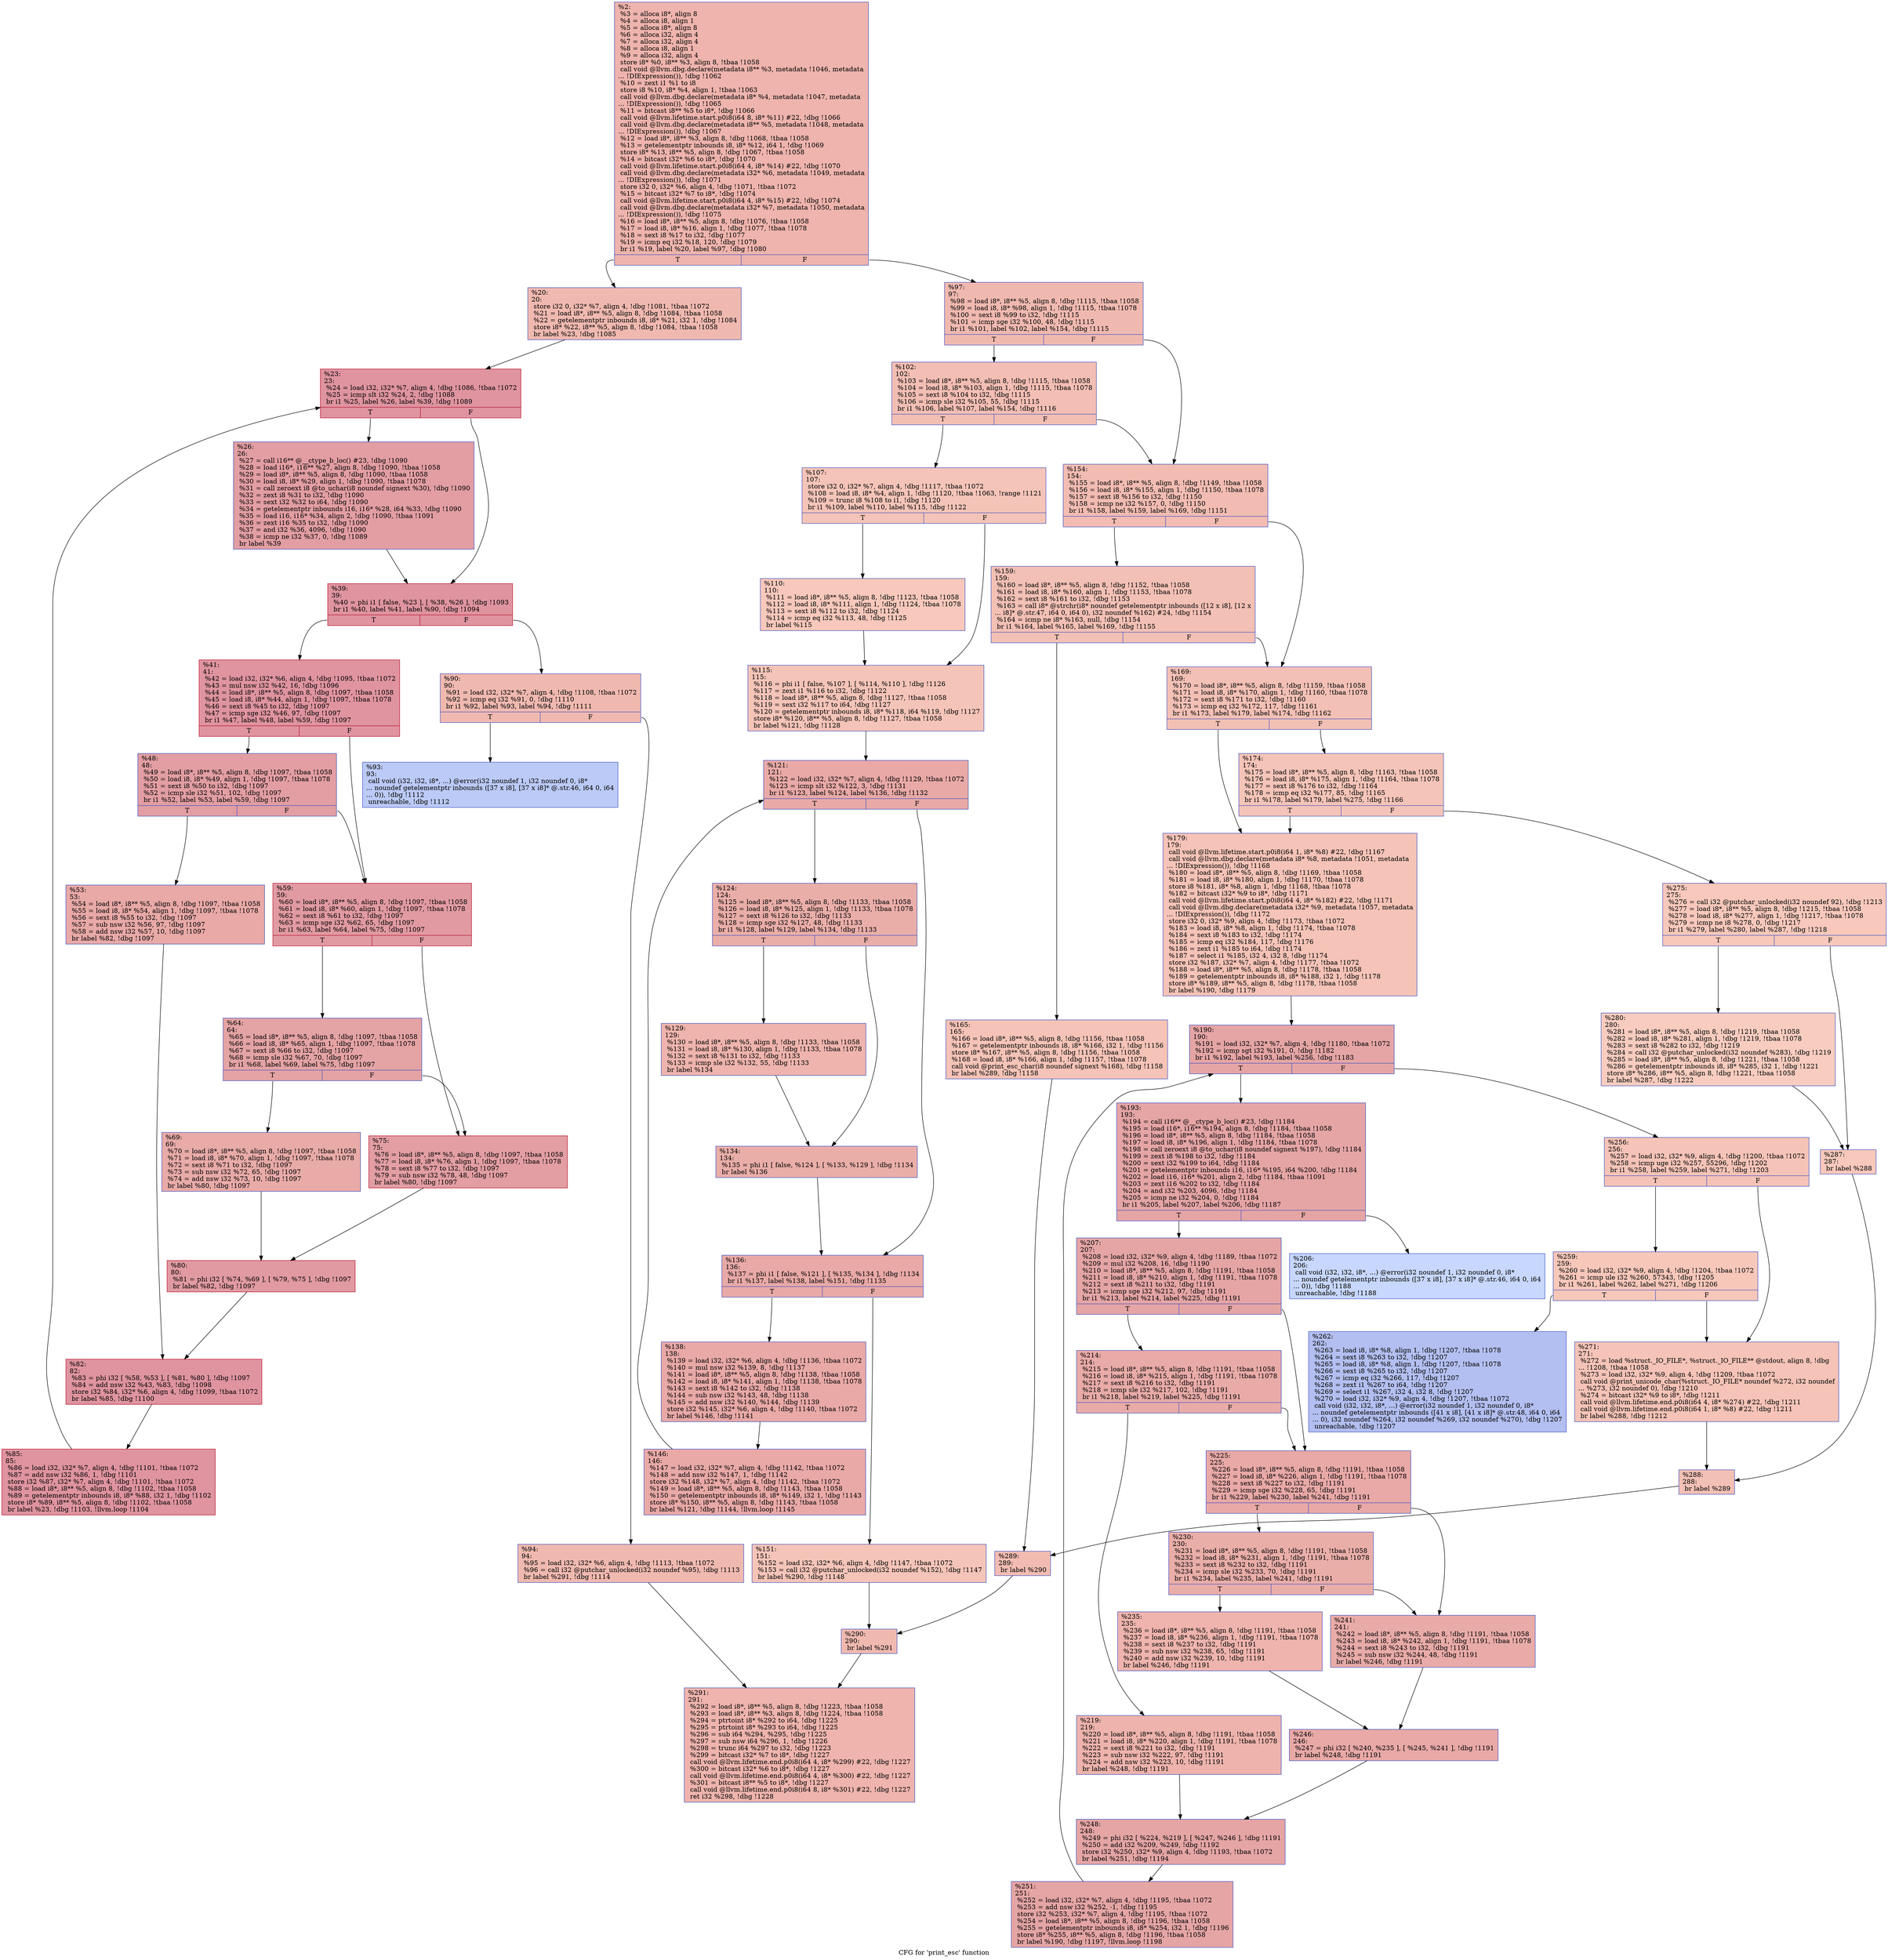 digraph "CFG for 'print_esc' function" {
	label="CFG for 'print_esc' function";

	Node0x1a0f3a0 [shape=record,color="#3d50c3ff", style=filled, fillcolor="#d8564670",label="{%2:\l  %3 = alloca i8*, align 8\l  %4 = alloca i8, align 1\l  %5 = alloca i8*, align 8\l  %6 = alloca i32, align 4\l  %7 = alloca i32, align 4\l  %8 = alloca i8, align 1\l  %9 = alloca i32, align 4\l  store i8* %0, i8** %3, align 8, !tbaa !1058\l  call void @llvm.dbg.declare(metadata i8** %3, metadata !1046, metadata\l... !DIExpression()), !dbg !1062\l  %10 = zext i1 %1 to i8\l  store i8 %10, i8* %4, align 1, !tbaa !1063\l  call void @llvm.dbg.declare(metadata i8* %4, metadata !1047, metadata\l... !DIExpression()), !dbg !1065\l  %11 = bitcast i8** %5 to i8*, !dbg !1066\l  call void @llvm.lifetime.start.p0i8(i64 8, i8* %11) #22, !dbg !1066\l  call void @llvm.dbg.declare(metadata i8** %5, metadata !1048, metadata\l... !DIExpression()), !dbg !1067\l  %12 = load i8*, i8** %3, align 8, !dbg !1068, !tbaa !1058\l  %13 = getelementptr inbounds i8, i8* %12, i64 1, !dbg !1069\l  store i8* %13, i8** %5, align 8, !dbg !1067, !tbaa !1058\l  %14 = bitcast i32* %6 to i8*, !dbg !1070\l  call void @llvm.lifetime.start.p0i8(i64 4, i8* %14) #22, !dbg !1070\l  call void @llvm.dbg.declare(metadata i32* %6, metadata !1049, metadata\l... !DIExpression()), !dbg !1071\l  store i32 0, i32* %6, align 4, !dbg !1071, !tbaa !1072\l  %15 = bitcast i32* %7 to i8*, !dbg !1074\l  call void @llvm.lifetime.start.p0i8(i64 4, i8* %15) #22, !dbg !1074\l  call void @llvm.dbg.declare(metadata i32* %7, metadata !1050, metadata\l... !DIExpression()), !dbg !1075\l  %16 = load i8*, i8** %5, align 8, !dbg !1076, !tbaa !1058\l  %17 = load i8, i8* %16, align 1, !dbg !1077, !tbaa !1078\l  %18 = sext i8 %17 to i32, !dbg !1077\l  %19 = icmp eq i32 %18, 120, !dbg !1079\l  br i1 %19, label %20, label %97, !dbg !1080\l|{<s0>T|<s1>F}}"];
	Node0x1a0f3a0:s0 -> Node0x1a0f920;
	Node0x1a0f3a0:s1 -> Node0x1a0fe70;
	Node0x1a0f920 [shape=record,color="#3d50c3ff", style=filled, fillcolor="#de614d70",label="{%20:\l20:                                               \l  store i32 0, i32* %7, align 4, !dbg !1081, !tbaa !1072\l  %21 = load i8*, i8** %5, align 8, !dbg !1084, !tbaa !1058\l  %22 = getelementptr inbounds i8, i8* %21, i32 1, !dbg !1084\l  store i8* %22, i8** %5, align 8, !dbg !1084, !tbaa !1058\l  br label %23, !dbg !1085\l}"];
	Node0x1a0f920 -> Node0x1a0f970;
	Node0x1a0f970 [shape=record,color="#b70d28ff", style=filled, fillcolor="#b70d2870",label="{%23:\l23:                                               \l  %24 = load i32, i32* %7, align 4, !dbg !1086, !tbaa !1072\l  %25 = icmp slt i32 %24, 2, !dbg !1088\l  br i1 %25, label %26, label %39, !dbg !1089\l|{<s0>T|<s1>F}}"];
	Node0x1a0f970:s0 -> Node0x1a0f9c0;
	Node0x1a0f970:s1 -> Node0x1a0fa10;
	Node0x1a0f9c0 [shape=record,color="#3d50c3ff", style=filled, fillcolor="#be242e70",label="{%26:\l26:                                               \l  %27 = call i16** @__ctype_b_loc() #23, !dbg !1090\l  %28 = load i16*, i16** %27, align 8, !dbg !1090, !tbaa !1058\l  %29 = load i8*, i8** %5, align 8, !dbg !1090, !tbaa !1058\l  %30 = load i8, i8* %29, align 1, !dbg !1090, !tbaa !1078\l  %31 = call zeroext i8 @to_uchar(i8 noundef signext %30), !dbg !1090\l  %32 = zext i8 %31 to i32, !dbg !1090\l  %33 = sext i32 %32 to i64, !dbg !1090\l  %34 = getelementptr inbounds i16, i16* %28, i64 %33, !dbg !1090\l  %35 = load i16, i16* %34, align 2, !dbg !1090, !tbaa !1091\l  %36 = zext i16 %35 to i32, !dbg !1090\l  %37 = and i32 %36, 4096, !dbg !1090\l  %38 = icmp ne i32 %37, 0, !dbg !1089\l  br label %39\l}"];
	Node0x1a0f9c0 -> Node0x1a0fa10;
	Node0x1a0fa10 [shape=record,color="#b70d28ff", style=filled, fillcolor="#b70d2870",label="{%39:\l39:                                               \l  %40 = phi i1 [ false, %23 ], [ %38, %26 ], !dbg !1093\l  br i1 %40, label %41, label %90, !dbg !1094\l|{<s0>T|<s1>F}}"];
	Node0x1a0fa10:s0 -> Node0x1a0fa60;
	Node0x1a0fa10:s1 -> Node0x1a0fd80;
	Node0x1a0fa60 [shape=record,color="#b70d28ff", style=filled, fillcolor="#b70d2870",label="{%41:\l41:                                               \l  %42 = load i32, i32* %6, align 4, !dbg !1095, !tbaa !1072\l  %43 = mul nsw i32 %42, 16, !dbg !1096\l  %44 = load i8*, i8** %5, align 8, !dbg !1097, !tbaa !1058\l  %45 = load i8, i8* %44, align 1, !dbg !1097, !tbaa !1078\l  %46 = sext i8 %45 to i32, !dbg !1097\l  %47 = icmp sge i32 %46, 97, !dbg !1097\l  br i1 %47, label %48, label %59, !dbg !1097\l|{<s0>T|<s1>F}}"];
	Node0x1a0fa60:s0 -> Node0x1a0fab0;
	Node0x1a0fa60:s1 -> Node0x1a0fb50;
	Node0x1a0fab0 [shape=record,color="#3d50c3ff", style=filled, fillcolor="#be242e70",label="{%48:\l48:                                               \l  %49 = load i8*, i8** %5, align 8, !dbg !1097, !tbaa !1058\l  %50 = load i8, i8* %49, align 1, !dbg !1097, !tbaa !1078\l  %51 = sext i8 %50 to i32, !dbg !1097\l  %52 = icmp sle i32 %51, 102, !dbg !1097\l  br i1 %52, label %53, label %59, !dbg !1097\l|{<s0>T|<s1>F}}"];
	Node0x1a0fab0:s0 -> Node0x1a0fb00;
	Node0x1a0fab0:s1 -> Node0x1a0fb50;
	Node0x1a0fb00 [shape=record,color="#3d50c3ff", style=filled, fillcolor="#ca3b3770",label="{%53:\l53:                                               \l  %54 = load i8*, i8** %5, align 8, !dbg !1097, !tbaa !1058\l  %55 = load i8, i8* %54, align 1, !dbg !1097, !tbaa !1078\l  %56 = sext i8 %55 to i32, !dbg !1097\l  %57 = sub nsw i32 %56, 97, !dbg !1097\l  %58 = add nsw i32 %57, 10, !dbg !1097\l  br label %82, !dbg !1097\l}"];
	Node0x1a0fb00 -> Node0x1a0fce0;
	Node0x1a0fb50 [shape=record,color="#b70d28ff", style=filled, fillcolor="#bb1b2c70",label="{%59:\l59:                                               \l  %60 = load i8*, i8** %5, align 8, !dbg !1097, !tbaa !1058\l  %61 = load i8, i8* %60, align 1, !dbg !1097, !tbaa !1078\l  %62 = sext i8 %61 to i32, !dbg !1097\l  %63 = icmp sge i32 %62, 65, !dbg !1097\l  br i1 %63, label %64, label %75, !dbg !1097\l|{<s0>T|<s1>F}}"];
	Node0x1a0fb50:s0 -> Node0x1a0fba0;
	Node0x1a0fb50:s1 -> Node0x1a0fc40;
	Node0x1a0fba0 [shape=record,color="#3d50c3ff", style=filled, fillcolor="#c32e3170",label="{%64:\l64:                                               \l  %65 = load i8*, i8** %5, align 8, !dbg !1097, !tbaa !1058\l  %66 = load i8, i8* %65, align 1, !dbg !1097, !tbaa !1078\l  %67 = sext i8 %66 to i32, !dbg !1097\l  %68 = icmp sle i32 %67, 70, !dbg !1097\l  br i1 %68, label %69, label %75, !dbg !1097\l|{<s0>T|<s1>F}}"];
	Node0x1a0fba0:s0 -> Node0x1a0fbf0;
	Node0x1a0fba0:s1 -> Node0x1a0fc40;
	Node0x1a0fbf0 [shape=record,color="#3d50c3ff", style=filled, fillcolor="#cc403a70",label="{%69:\l69:                                               \l  %70 = load i8*, i8** %5, align 8, !dbg !1097, !tbaa !1058\l  %71 = load i8, i8* %70, align 1, !dbg !1097, !tbaa !1078\l  %72 = sext i8 %71 to i32, !dbg !1097\l  %73 = sub nsw i32 %72, 65, !dbg !1097\l  %74 = add nsw i32 %73, 10, !dbg !1097\l  br label %80, !dbg !1097\l}"];
	Node0x1a0fbf0 -> Node0x1a0fc90;
	Node0x1a0fc40 [shape=record,color="#b70d28ff", style=filled, fillcolor="#be242e70",label="{%75:\l75:                                               \l  %76 = load i8*, i8** %5, align 8, !dbg !1097, !tbaa !1058\l  %77 = load i8, i8* %76, align 1, !dbg !1097, !tbaa !1078\l  %78 = sext i8 %77 to i32, !dbg !1097\l  %79 = sub nsw i32 %78, 48, !dbg !1097\l  br label %80, !dbg !1097\l}"];
	Node0x1a0fc40 -> Node0x1a0fc90;
	Node0x1a0fc90 [shape=record,color="#b70d28ff", style=filled, fillcolor="#bb1b2c70",label="{%80:\l80:                                               \l  %81 = phi i32 [ %74, %69 ], [ %79, %75 ], !dbg !1097\l  br label %82, !dbg !1097\l}"];
	Node0x1a0fc90 -> Node0x1a0fce0;
	Node0x1a0fce0 [shape=record,color="#b70d28ff", style=filled, fillcolor="#b70d2870",label="{%82:\l82:                                               \l  %83 = phi i32 [ %58, %53 ], [ %81, %80 ], !dbg !1097\l  %84 = add nsw i32 %43, %83, !dbg !1098\l  store i32 %84, i32* %6, align 4, !dbg !1099, !tbaa !1072\l  br label %85, !dbg !1100\l}"];
	Node0x1a0fce0 -> Node0x1a0fd30;
	Node0x1a0fd30 [shape=record,color="#b70d28ff", style=filled, fillcolor="#b70d2870",label="{%85:\l85:                                               \l  %86 = load i32, i32* %7, align 4, !dbg !1101, !tbaa !1072\l  %87 = add nsw i32 %86, 1, !dbg !1101\l  store i32 %87, i32* %7, align 4, !dbg !1101, !tbaa !1072\l  %88 = load i8*, i8** %5, align 8, !dbg !1102, !tbaa !1058\l  %89 = getelementptr inbounds i8, i8* %88, i32 1, !dbg !1102\l  store i8* %89, i8** %5, align 8, !dbg !1102, !tbaa !1058\l  br label %23, !dbg !1103, !llvm.loop !1104\l}"];
	Node0x1a0fd30 -> Node0x1a0f970;
	Node0x1a0fd80 [shape=record,color="#3d50c3ff", style=filled, fillcolor="#de614d70",label="{%90:\l90:                                               \l  %91 = load i32, i32* %7, align 4, !dbg !1108, !tbaa !1072\l  %92 = icmp eq i32 %91, 0, !dbg !1110\l  br i1 %92, label %93, label %94, !dbg !1111\l|{<s0>T|<s1>F}}"];
	Node0x1a0fd80:s0 -> Node0x1a0fdd0;
	Node0x1a0fd80:s1 -> Node0x1a0fe20;
	Node0x1a0fdd0 [shape=record,color="#3d50c3ff", style=filled, fillcolor="#6687ed70",label="{%93:\l93:                                               \l  call void (i32, i32, i8*, ...) @error(i32 noundef 1, i32 noundef 0, i8*\l... noundef getelementptr inbounds ([37 x i8], [37 x i8]* @.str.46, i64 0, i64\l... 0)), !dbg !1112\l  unreachable, !dbg !1112\l}"];
	Node0x1a0fe20 [shape=record,color="#3d50c3ff", style=filled, fillcolor="#de614d70",label="{%94:\l94:                                               \l  %95 = load i32, i32* %6, align 4, !dbg !1113, !tbaa !1072\l  %96 = call i32 @putchar_unlocked(i32 noundef %95), !dbg !1113\l  br label %291, !dbg !1114\l}"];
	Node0x1a0fe20 -> Node0x1a10b90;
	Node0x1a0fe70 [shape=record,color="#3d50c3ff", style=filled, fillcolor="#de614d70",label="{%97:\l97:                                               \l  %98 = load i8*, i8** %5, align 8, !dbg !1115, !tbaa !1058\l  %99 = load i8, i8* %98, align 1, !dbg !1115, !tbaa !1078\l  %100 = sext i8 %99 to i32, !dbg !1115\l  %101 = icmp sge i32 %100, 48, !dbg !1115\l  br i1 %101, label %102, label %154, !dbg !1115\l|{<s0>T|<s1>F}}"];
	Node0x1a0fe70:s0 -> Node0x1a0fec0;
	Node0x1a0fe70:s1 -> Node0x1a10280;
	Node0x1a0fec0 [shape=record,color="#3d50c3ff", style=filled, fillcolor="#e36c5570",label="{%102:\l102:                                              \l  %103 = load i8*, i8** %5, align 8, !dbg !1115, !tbaa !1058\l  %104 = load i8, i8* %103, align 1, !dbg !1115, !tbaa !1078\l  %105 = sext i8 %104 to i32, !dbg !1115\l  %106 = icmp sle i32 %105, 55, !dbg !1115\l  br i1 %106, label %107, label %154, !dbg !1116\l|{<s0>T|<s1>F}}"];
	Node0x1a0fec0:s0 -> Node0x1a0ff10;
	Node0x1a0fec0:s1 -> Node0x1a10280;
	Node0x1a0ff10 [shape=record,color="#3d50c3ff", style=filled, fillcolor="#e97a5f70",label="{%107:\l107:                                              \l  store i32 0, i32* %7, align 4, !dbg !1117, !tbaa !1072\l  %108 = load i8, i8* %4, align 1, !dbg !1120, !tbaa !1063, !range !1121\l  %109 = trunc i8 %108 to i1, !dbg !1120\l  br i1 %109, label %110, label %115, !dbg !1122\l|{<s0>T|<s1>F}}"];
	Node0x1a0ff10:s0 -> Node0x1a0ff60;
	Node0x1a0ff10:s1 -> Node0x1a0ffb0;
	Node0x1a0ff60 [shape=record,color="#3d50c3ff", style=filled, fillcolor="#ed836670",label="{%110:\l110:                                              \l  %111 = load i8*, i8** %5, align 8, !dbg !1123, !tbaa !1058\l  %112 = load i8, i8* %111, align 1, !dbg !1124, !tbaa !1078\l  %113 = sext i8 %112 to i32, !dbg !1124\l  %114 = icmp eq i32 %113, 48, !dbg !1125\l  br label %115\l}"];
	Node0x1a0ff60 -> Node0x1a0ffb0;
	Node0x1a0ffb0 [shape=record,color="#3d50c3ff", style=filled, fillcolor="#e97a5f70",label="{%115:\l115:                                              \l  %116 = phi i1 [ false, %107 ], [ %114, %110 ], !dbg !1126\l  %117 = zext i1 %116 to i32, !dbg !1122\l  %118 = load i8*, i8** %5, align 8, !dbg !1127, !tbaa !1058\l  %119 = sext i32 %117 to i64, !dbg !1127\l  %120 = getelementptr inbounds i8, i8* %118, i64 %119, !dbg !1127\l  store i8* %120, i8** %5, align 8, !dbg !1127, !tbaa !1058\l  br label %121, !dbg !1128\l}"];
	Node0x1a0ffb0 -> Node0x1a10000;
	Node0x1a10000 [shape=record,color="#3d50c3ff", style=filled, fillcolor="#ca3b3770",label="{%121:\l121:                                              \l  %122 = load i32, i32* %7, align 4, !dbg !1129, !tbaa !1072\l  %123 = icmp slt i32 %122, 3, !dbg !1131\l  br i1 %123, label %124, label %136, !dbg !1132\l|{<s0>T|<s1>F}}"];
	Node0x1a10000:s0 -> Node0x1a10050;
	Node0x1a10000:s1 -> Node0x1a10140;
	Node0x1a10050 [shape=record,color="#3d50c3ff", style=filled, fillcolor="#d0473d70",label="{%124:\l124:                                              \l  %125 = load i8*, i8** %5, align 8, !dbg !1133, !tbaa !1058\l  %126 = load i8, i8* %125, align 1, !dbg !1133, !tbaa !1078\l  %127 = sext i8 %126 to i32, !dbg !1133\l  %128 = icmp sge i32 %127, 48, !dbg !1133\l  br i1 %128, label %129, label %134, !dbg !1133\l|{<s0>T|<s1>F}}"];
	Node0x1a10050:s0 -> Node0x1a100a0;
	Node0x1a10050:s1 -> Node0x1a100f0;
	Node0x1a100a0 [shape=record,color="#3d50c3ff", style=filled, fillcolor="#d8564670",label="{%129:\l129:                                              \l  %130 = load i8*, i8** %5, align 8, !dbg !1133, !tbaa !1058\l  %131 = load i8, i8* %130, align 1, !dbg !1133, !tbaa !1078\l  %132 = sext i8 %131 to i32, !dbg !1133\l  %133 = icmp sle i32 %132, 55, !dbg !1133\l  br label %134\l}"];
	Node0x1a100a0 -> Node0x1a100f0;
	Node0x1a100f0 [shape=record,color="#3d50c3ff", style=filled, fillcolor="#d0473d70",label="{%134:\l134:                                              \l  %135 = phi i1 [ false, %124 ], [ %133, %129 ], !dbg !1134\l  br label %136\l}"];
	Node0x1a100f0 -> Node0x1a10140;
	Node0x1a10140 [shape=record,color="#3d50c3ff", style=filled, fillcolor="#ca3b3770",label="{%136:\l136:                                              \l  %137 = phi i1 [ false, %121 ], [ %135, %134 ], !dbg !1134\l  br i1 %137, label %138, label %151, !dbg !1135\l|{<s0>T|<s1>F}}"];
	Node0x1a10140:s0 -> Node0x1a10190;
	Node0x1a10140:s1 -> Node0x1a10230;
	Node0x1a10190 [shape=record,color="#3d50c3ff", style=filled, fillcolor="#ca3b3770",label="{%138:\l138:                                              \l  %139 = load i32, i32* %6, align 4, !dbg !1136, !tbaa !1072\l  %140 = mul nsw i32 %139, 8, !dbg !1137\l  %141 = load i8*, i8** %5, align 8, !dbg !1138, !tbaa !1058\l  %142 = load i8, i8* %141, align 1, !dbg !1138, !tbaa !1078\l  %143 = sext i8 %142 to i32, !dbg !1138\l  %144 = sub nsw i32 %143, 48, !dbg !1138\l  %145 = add nsw i32 %140, %144, !dbg !1139\l  store i32 %145, i32* %6, align 4, !dbg !1140, !tbaa !1072\l  br label %146, !dbg !1141\l}"];
	Node0x1a10190 -> Node0x1a101e0;
	Node0x1a101e0 [shape=record,color="#3d50c3ff", style=filled, fillcolor="#ca3b3770",label="{%146:\l146:                                              \l  %147 = load i32, i32* %7, align 4, !dbg !1142, !tbaa !1072\l  %148 = add nsw i32 %147, 1, !dbg !1142\l  store i32 %148, i32* %7, align 4, !dbg !1142, !tbaa !1072\l  %149 = load i8*, i8** %5, align 8, !dbg !1143, !tbaa !1058\l  %150 = getelementptr inbounds i8, i8* %149, i32 1, !dbg !1143\l  store i8* %150, i8** %5, align 8, !dbg !1143, !tbaa !1058\l  br label %121, !dbg !1144, !llvm.loop !1145\l}"];
	Node0x1a101e0 -> Node0x1a10000;
	Node0x1a10230 [shape=record,color="#3d50c3ff", style=filled, fillcolor="#e97a5f70",label="{%151:\l151:                                              \l  %152 = load i32, i32* %6, align 4, !dbg !1147, !tbaa !1072\l  %153 = call i32 @putchar_unlocked(i32 noundef %152), !dbg !1147\l  br label %290, !dbg !1148\l}"];
	Node0x1a10230 -> Node0x1a10b40;
	Node0x1a10280 [shape=record,color="#3d50c3ff", style=filled, fillcolor="#e1675170",label="{%154:\l154:                                              \l  %155 = load i8*, i8** %5, align 8, !dbg !1149, !tbaa !1058\l  %156 = load i8, i8* %155, align 1, !dbg !1150, !tbaa !1078\l  %157 = sext i8 %156 to i32, !dbg !1150\l  %158 = icmp ne i32 %157, 0, !dbg !1150\l  br i1 %158, label %159, label %169, !dbg !1151\l|{<s0>T|<s1>F}}"];
	Node0x1a10280:s0 -> Node0x1a102d0;
	Node0x1a10280:s1 -> Node0x1a10370;
	Node0x1a102d0 [shape=record,color="#3d50c3ff", style=filled, fillcolor="#e5705870",label="{%159:\l159:                                              \l  %160 = load i8*, i8** %5, align 8, !dbg !1152, !tbaa !1058\l  %161 = load i8, i8* %160, align 1, !dbg !1153, !tbaa !1078\l  %162 = sext i8 %161 to i32, !dbg !1153\l  %163 = call i8* @strchr(i8* noundef getelementptr inbounds ([12 x i8], [12 x\l... i8]* @.str.47, i64 0, i64 0), i32 noundef %162) #24, !dbg !1154\l  %164 = icmp ne i8* %163, null, !dbg !1154\l  br i1 %164, label %165, label %169, !dbg !1155\l|{<s0>T|<s1>F}}"];
	Node0x1a102d0:s0 -> Node0x1a10320;
	Node0x1a102d0:s1 -> Node0x1a10370;
	Node0x1a10320 [shape=record,color="#3d50c3ff", style=filled, fillcolor="#e8765c70",label="{%165:\l165:                                              \l  %166 = load i8*, i8** %5, align 8, !dbg !1156, !tbaa !1058\l  %167 = getelementptr inbounds i8, i8* %166, i32 1, !dbg !1156\l  store i8* %167, i8** %5, align 8, !dbg !1156, !tbaa !1058\l  %168 = load i8, i8* %166, align 1, !dbg !1157, !tbaa !1078\l  call void @print_esc_char(i8 noundef signext %168), !dbg !1158\l  br label %289, !dbg !1158\l}"];
	Node0x1a10320 -> Node0x1a10af0;
	Node0x1a10370 [shape=record,color="#3d50c3ff", style=filled, fillcolor="#e5705870",label="{%169:\l169:                                              \l  %170 = load i8*, i8** %5, align 8, !dbg !1159, !tbaa !1058\l  %171 = load i8, i8* %170, align 1, !dbg !1160, !tbaa !1078\l  %172 = sext i8 %171 to i32, !dbg !1160\l  %173 = icmp eq i32 %172, 117, !dbg !1161\l  br i1 %173, label %179, label %174, !dbg !1162\l|{<s0>T|<s1>F}}"];
	Node0x1a10370:s0 -> Node0x1a10410;
	Node0x1a10370:s1 -> Node0x1a103c0;
	Node0x1a103c0 [shape=record,color="#3d50c3ff", style=filled, fillcolor="#e97a5f70",label="{%174:\l174:                                              \l  %175 = load i8*, i8** %5, align 8, !dbg !1163, !tbaa !1058\l  %176 = load i8, i8* %175, align 1, !dbg !1164, !tbaa !1078\l  %177 = sext i8 %176 to i32, !dbg !1164\l  %178 = icmp eq i32 %177, 85, !dbg !1165\l  br i1 %178, label %179, label %275, !dbg !1166\l|{<s0>T|<s1>F}}"];
	Node0x1a103c0:s0 -> Node0x1a10410;
	Node0x1a103c0:s1 -> Node0x1a109b0;
	Node0x1a10410 [shape=record,color="#3d50c3ff", style=filled, fillcolor="#e8765c70",label="{%179:\l179:                                              \l  call void @llvm.lifetime.start.p0i8(i64 1, i8* %8) #22, !dbg !1167\l  call void @llvm.dbg.declare(metadata i8* %8, metadata !1051, metadata\l... !DIExpression()), !dbg !1168\l  %180 = load i8*, i8** %5, align 8, !dbg !1169, !tbaa !1058\l  %181 = load i8, i8* %180, align 1, !dbg !1170, !tbaa !1078\l  store i8 %181, i8* %8, align 1, !dbg !1168, !tbaa !1078\l  %182 = bitcast i32* %9 to i8*, !dbg !1171\l  call void @llvm.lifetime.start.p0i8(i64 4, i8* %182) #22, !dbg !1171\l  call void @llvm.dbg.declare(metadata i32* %9, metadata !1057, metadata\l... !DIExpression()), !dbg !1172\l  store i32 0, i32* %9, align 4, !dbg !1173, !tbaa !1072\l  %183 = load i8, i8* %8, align 1, !dbg !1174, !tbaa !1078\l  %184 = sext i8 %183 to i32, !dbg !1174\l  %185 = icmp eq i32 %184, 117, !dbg !1176\l  %186 = zext i1 %185 to i64, !dbg !1174\l  %187 = select i1 %185, i32 4, i32 8, !dbg !1174\l  store i32 %187, i32* %7, align 4, !dbg !1177, !tbaa !1072\l  %188 = load i8*, i8** %5, align 8, !dbg !1178, !tbaa !1058\l  %189 = getelementptr inbounds i8, i8* %188, i32 1, !dbg !1178\l  store i8* %189, i8** %5, align 8, !dbg !1178, !tbaa !1058\l  br label %190, !dbg !1179\l}"];
	Node0x1a10410 -> Node0x1a10460;
	Node0x1a10460 [shape=record,color="#3d50c3ff", style=filled, fillcolor="#c5333470",label="{%190:\l190:                                              \l  %191 = load i32, i32* %7, align 4, !dbg !1180, !tbaa !1072\l  %192 = icmp sgt i32 %191, 0, !dbg !1182\l  br i1 %192, label %193, label %256, !dbg !1183\l|{<s0>T|<s1>F}}"];
	Node0x1a10460:s0 -> Node0x1a104b0;
	Node0x1a10460:s1 -> Node0x1a10870;
	Node0x1a104b0 [shape=record,color="#3d50c3ff", style=filled, fillcolor="#c5333470",label="{%193:\l193:                                              \l  %194 = call i16** @__ctype_b_loc() #23, !dbg !1184\l  %195 = load i16*, i16** %194, align 8, !dbg !1184, !tbaa !1058\l  %196 = load i8*, i8** %5, align 8, !dbg !1184, !tbaa !1058\l  %197 = load i8, i8* %196, align 1, !dbg !1184, !tbaa !1078\l  %198 = call zeroext i8 @to_uchar(i8 noundef signext %197), !dbg !1184\l  %199 = zext i8 %198 to i32, !dbg !1184\l  %200 = sext i32 %199 to i64, !dbg !1184\l  %201 = getelementptr inbounds i16, i16* %195, i64 %200, !dbg !1184\l  %202 = load i16, i16* %201, align 2, !dbg !1184, !tbaa !1091\l  %203 = zext i16 %202 to i32, !dbg !1184\l  %204 = and i32 %203, 4096, !dbg !1184\l  %205 = icmp ne i32 %204, 0, !dbg !1184\l  br i1 %205, label %207, label %206, !dbg !1187\l|{<s0>T|<s1>F}}"];
	Node0x1a104b0:s0 -> Node0x1a10550;
	Node0x1a104b0:s1 -> Node0x1a10500;
	Node0x1a10500 [shape=record,color="#3d50c3ff", style=filled, fillcolor="#81a4fb70",label="{%206:\l206:                                              \l  call void (i32, i32, i8*, ...) @error(i32 noundef 1, i32 noundef 0, i8*\l... noundef getelementptr inbounds ([37 x i8], [37 x i8]* @.str.46, i64 0, i64\l... 0)), !dbg !1188\l  unreachable, !dbg !1188\l}"];
	Node0x1a10550 [shape=record,color="#3d50c3ff", style=filled, fillcolor="#c5333470",label="{%207:\l207:                                              \l  %208 = load i32, i32* %9, align 4, !dbg !1189, !tbaa !1072\l  %209 = mul i32 %208, 16, !dbg !1190\l  %210 = load i8*, i8** %5, align 8, !dbg !1191, !tbaa !1058\l  %211 = load i8, i8* %210, align 1, !dbg !1191, !tbaa !1078\l  %212 = sext i8 %211 to i32, !dbg !1191\l  %213 = icmp sge i32 %212, 97, !dbg !1191\l  br i1 %213, label %214, label %225, !dbg !1191\l|{<s0>T|<s1>F}}"];
	Node0x1a10550:s0 -> Node0x1a105a0;
	Node0x1a10550:s1 -> Node0x1a10640;
	Node0x1a105a0 [shape=record,color="#3d50c3ff", style=filled, fillcolor="#cc403a70",label="{%214:\l214:                                              \l  %215 = load i8*, i8** %5, align 8, !dbg !1191, !tbaa !1058\l  %216 = load i8, i8* %215, align 1, !dbg !1191, !tbaa !1078\l  %217 = sext i8 %216 to i32, !dbg !1191\l  %218 = icmp sle i32 %217, 102, !dbg !1191\l  br i1 %218, label %219, label %225, !dbg !1191\l|{<s0>T|<s1>F}}"];
	Node0x1a105a0:s0 -> Node0x1a105f0;
	Node0x1a105a0:s1 -> Node0x1a10640;
	Node0x1a105f0 [shape=record,color="#3d50c3ff", style=filled, fillcolor="#d6524470",label="{%219:\l219:                                              \l  %220 = load i8*, i8** %5, align 8, !dbg !1191, !tbaa !1058\l  %221 = load i8, i8* %220, align 1, !dbg !1191, !tbaa !1078\l  %222 = sext i8 %221 to i32, !dbg !1191\l  %223 = sub nsw i32 %222, 97, !dbg !1191\l  %224 = add nsw i32 %223, 10, !dbg !1191\l  br label %248, !dbg !1191\l}"];
	Node0x1a105f0 -> Node0x1a107d0;
	Node0x1a10640 [shape=record,color="#3d50c3ff", style=filled, fillcolor="#ca3b3770",label="{%225:\l225:                                              \l  %226 = load i8*, i8** %5, align 8, !dbg !1191, !tbaa !1058\l  %227 = load i8, i8* %226, align 1, !dbg !1191, !tbaa !1078\l  %228 = sext i8 %227 to i32, !dbg !1191\l  %229 = icmp sge i32 %228, 65, !dbg !1191\l  br i1 %229, label %230, label %241, !dbg !1191\l|{<s0>T|<s1>F}}"];
	Node0x1a10640:s0 -> Node0x1a10690;
	Node0x1a10640:s1 -> Node0x1a10730;
	Node0x1a10690 [shape=record,color="#3d50c3ff", style=filled, fillcolor="#d0473d70",label="{%230:\l230:                                              \l  %231 = load i8*, i8** %5, align 8, !dbg !1191, !tbaa !1058\l  %232 = load i8, i8* %231, align 1, !dbg !1191, !tbaa !1078\l  %233 = sext i8 %232 to i32, !dbg !1191\l  %234 = icmp sle i32 %233, 70, !dbg !1191\l  br i1 %234, label %235, label %241, !dbg !1191\l|{<s0>T|<s1>F}}"];
	Node0x1a10690:s0 -> Node0x1a106e0;
	Node0x1a10690:s1 -> Node0x1a10730;
	Node0x1a106e0 [shape=record,color="#3d50c3ff", style=filled, fillcolor="#d8564670",label="{%235:\l235:                                              \l  %236 = load i8*, i8** %5, align 8, !dbg !1191, !tbaa !1058\l  %237 = load i8, i8* %236, align 1, !dbg !1191, !tbaa !1078\l  %238 = sext i8 %237 to i32, !dbg !1191\l  %239 = sub nsw i32 %238, 65, !dbg !1191\l  %240 = add nsw i32 %239, 10, !dbg !1191\l  br label %246, !dbg !1191\l}"];
	Node0x1a106e0 -> Node0x1a10780;
	Node0x1a10730 [shape=record,color="#3d50c3ff", style=filled, fillcolor="#cc403a70",label="{%241:\l241:                                              \l  %242 = load i8*, i8** %5, align 8, !dbg !1191, !tbaa !1058\l  %243 = load i8, i8* %242, align 1, !dbg !1191, !tbaa !1078\l  %244 = sext i8 %243 to i32, !dbg !1191\l  %245 = sub nsw i32 %244, 48, !dbg !1191\l  br label %246, !dbg !1191\l}"];
	Node0x1a10730 -> Node0x1a10780;
	Node0x1a10780 [shape=record,color="#3d50c3ff", style=filled, fillcolor="#ca3b3770",label="{%246:\l246:                                              \l  %247 = phi i32 [ %240, %235 ], [ %245, %241 ], !dbg !1191\l  br label %248, !dbg !1191\l}"];
	Node0x1a10780 -> Node0x1a107d0;
	Node0x1a107d0 [shape=record,color="#3d50c3ff", style=filled, fillcolor="#c5333470",label="{%248:\l248:                                              \l  %249 = phi i32 [ %224, %219 ], [ %247, %246 ], !dbg !1191\l  %250 = add i32 %209, %249, !dbg !1192\l  store i32 %250, i32* %9, align 4, !dbg !1193, !tbaa !1072\l  br label %251, !dbg !1194\l}"];
	Node0x1a107d0 -> Node0x1a10820;
	Node0x1a10820 [shape=record,color="#3d50c3ff", style=filled, fillcolor="#c5333470",label="{%251:\l251:                                              \l  %252 = load i32, i32* %7, align 4, !dbg !1195, !tbaa !1072\l  %253 = add nsw i32 %252, -1, !dbg !1195\l  store i32 %253, i32* %7, align 4, !dbg !1195, !tbaa !1072\l  %254 = load i8*, i8** %5, align 8, !dbg !1196, !tbaa !1058\l  %255 = getelementptr inbounds i8, i8* %254, i32 1, !dbg !1196\l  store i8* %255, i8** %5, align 8, !dbg !1196, !tbaa !1058\l  br label %190, !dbg !1197, !llvm.loop !1198\l}"];
	Node0x1a10820 -> Node0x1a10460;
	Node0x1a10870 [shape=record,color="#3d50c3ff", style=filled, fillcolor="#e8765c70",label="{%256:\l256:                                              \l  %257 = load i32, i32* %9, align 4, !dbg !1200, !tbaa !1072\l  %258 = icmp uge i32 %257, 55296, !dbg !1202\l  br i1 %258, label %259, label %271, !dbg !1203\l|{<s0>T|<s1>F}}"];
	Node0x1a10870:s0 -> Node0x1a108c0;
	Node0x1a10870:s1 -> Node0x1a10960;
	Node0x1a108c0 [shape=record,color="#3d50c3ff", style=filled, fillcolor="#ec7f6370",label="{%259:\l259:                                              \l  %260 = load i32, i32* %9, align 4, !dbg !1204, !tbaa !1072\l  %261 = icmp ule i32 %260, 57343, !dbg !1205\l  br i1 %261, label %262, label %271, !dbg !1206\l|{<s0>T|<s1>F}}"];
	Node0x1a108c0:s0 -> Node0x1a10910;
	Node0x1a108c0:s1 -> Node0x1a10960;
	Node0x1a10910 [shape=record,color="#3d50c3ff", style=filled, fillcolor="#536edd70",label="{%262:\l262:                                              \l  %263 = load i8, i8* %8, align 1, !dbg !1207, !tbaa !1078\l  %264 = sext i8 %263 to i32, !dbg !1207\l  %265 = load i8, i8* %8, align 1, !dbg !1207, !tbaa !1078\l  %266 = sext i8 %265 to i32, !dbg !1207\l  %267 = icmp eq i32 %266, 117, !dbg !1207\l  %268 = zext i1 %267 to i64, !dbg !1207\l  %269 = select i1 %267, i32 4, i32 8, !dbg !1207\l  %270 = load i32, i32* %9, align 4, !dbg !1207, !tbaa !1072\l  call void (i32, i32, i8*, ...) @error(i32 noundef 1, i32 noundef 0, i8*\l... noundef getelementptr inbounds ([41 x i8], [41 x i8]* @.str.48, i64 0, i64\l... 0), i32 noundef %264, i32 noundef %269, i32 noundef %270), !dbg !1207\l  unreachable, !dbg !1207\l}"];
	Node0x1a10960 [shape=record,color="#3d50c3ff", style=filled, fillcolor="#e8765c70",label="{%271:\l271:                                              \l  %272 = load %struct._IO_FILE*, %struct._IO_FILE** @stdout, align 8, !dbg\l... !1208, !tbaa !1058\l  %273 = load i32, i32* %9, align 4, !dbg !1209, !tbaa !1072\l  call void @print_unicode_char(%struct._IO_FILE* noundef %272, i32 noundef\l... %273, i32 noundef 0), !dbg !1210\l  %274 = bitcast i32* %9 to i8*, !dbg !1211\l  call void @llvm.lifetime.end.p0i8(i64 4, i8* %274) #22, !dbg !1211\l  call void @llvm.lifetime.end.p0i8(i64 1, i8* %8) #22, !dbg !1211\l  br label %288, !dbg !1212\l}"];
	Node0x1a10960 -> Node0x1a10aa0;
	Node0x1a109b0 [shape=record,color="#3d50c3ff", style=filled, fillcolor="#ed836670",label="{%275:\l275:                                              \l  %276 = call i32 @putchar_unlocked(i32 noundef 92), !dbg !1213\l  %277 = load i8*, i8** %5, align 8, !dbg !1215, !tbaa !1058\l  %278 = load i8, i8* %277, align 1, !dbg !1217, !tbaa !1078\l  %279 = icmp ne i8 %278, 0, !dbg !1217\l  br i1 %279, label %280, label %287, !dbg !1218\l|{<s0>T|<s1>F}}"];
	Node0x1a109b0:s0 -> Node0x1a10a00;
	Node0x1a109b0:s1 -> Node0x1a10a50;
	Node0x1a10a00 [shape=record,color="#3d50c3ff", style=filled, fillcolor="#f08b6e70",label="{%280:\l280:                                              \l  %281 = load i8*, i8** %5, align 8, !dbg !1219, !tbaa !1058\l  %282 = load i8, i8* %281, align 1, !dbg !1219, !tbaa !1078\l  %283 = sext i8 %282 to i32, !dbg !1219\l  %284 = call i32 @putchar_unlocked(i32 noundef %283), !dbg !1219\l  %285 = load i8*, i8** %5, align 8, !dbg !1221, !tbaa !1058\l  %286 = getelementptr inbounds i8, i8* %285, i32 1, !dbg !1221\l  store i8* %286, i8** %5, align 8, !dbg !1221, !tbaa !1058\l  br label %287, !dbg !1222\l}"];
	Node0x1a10a00 -> Node0x1a10a50;
	Node0x1a10a50 [shape=record,color="#3d50c3ff", style=filled, fillcolor="#ed836670",label="{%287:\l287:                                              \l  br label %288\l}"];
	Node0x1a10a50 -> Node0x1a10aa0;
	Node0x1a10aa0 [shape=record,color="#3d50c3ff", style=filled, fillcolor="#e5705870",label="{%288:\l288:                                              \l  br label %289\l}"];
	Node0x1a10aa0 -> Node0x1a10af0;
	Node0x1a10af0 [shape=record,color="#3d50c3ff", style=filled, fillcolor="#e1675170",label="{%289:\l289:                                              \l  br label %290\l}"];
	Node0x1a10af0 -> Node0x1a10b40;
	Node0x1a10b40 [shape=record,color="#3d50c3ff", style=filled, fillcolor="#de614d70",label="{%290:\l290:                                              \l  br label %291\l}"];
	Node0x1a10b40 -> Node0x1a10b90;
	Node0x1a10b90 [shape=record,color="#3d50c3ff", style=filled, fillcolor="#d8564670",label="{%291:\l291:                                              \l  %292 = load i8*, i8** %5, align 8, !dbg !1223, !tbaa !1058\l  %293 = load i8*, i8** %3, align 8, !dbg !1224, !tbaa !1058\l  %294 = ptrtoint i8* %292 to i64, !dbg !1225\l  %295 = ptrtoint i8* %293 to i64, !dbg !1225\l  %296 = sub i64 %294, %295, !dbg !1225\l  %297 = sub nsw i64 %296, 1, !dbg !1226\l  %298 = trunc i64 %297 to i32, !dbg !1223\l  %299 = bitcast i32* %7 to i8*, !dbg !1227\l  call void @llvm.lifetime.end.p0i8(i64 4, i8* %299) #22, !dbg !1227\l  %300 = bitcast i32* %6 to i8*, !dbg !1227\l  call void @llvm.lifetime.end.p0i8(i64 4, i8* %300) #22, !dbg !1227\l  %301 = bitcast i8** %5 to i8*, !dbg !1227\l  call void @llvm.lifetime.end.p0i8(i64 8, i8* %301) #22, !dbg !1227\l  ret i32 %298, !dbg !1228\l}"];
}
